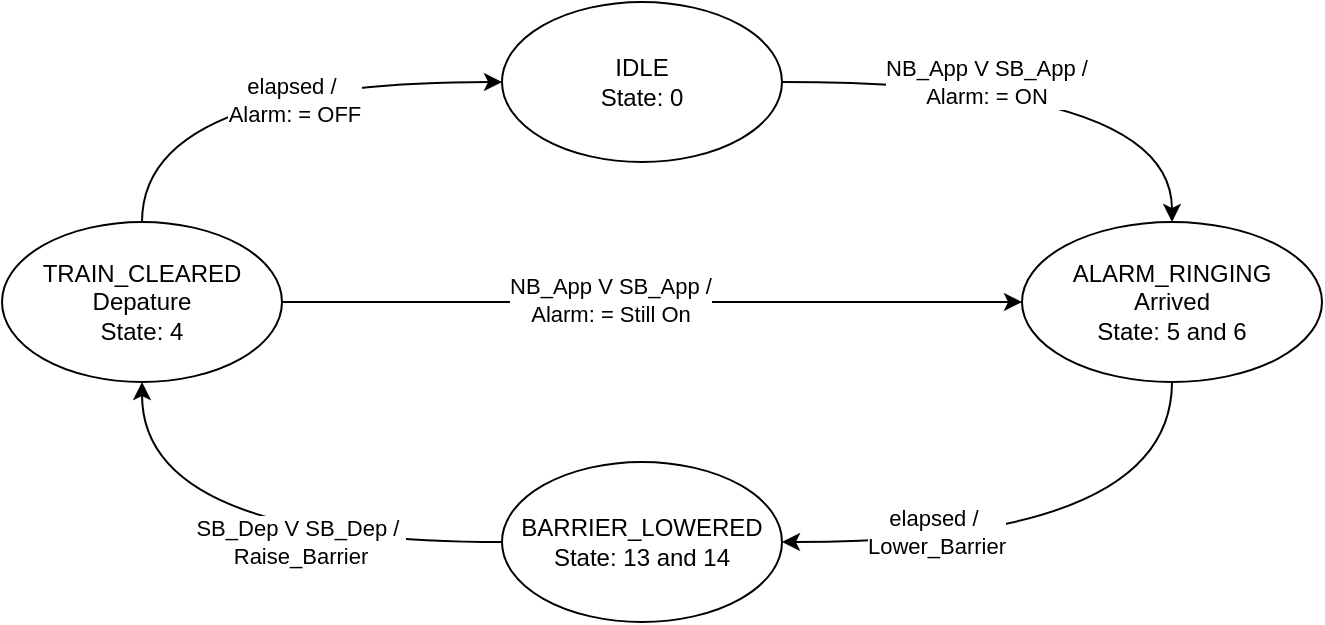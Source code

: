 <mxfile version="21.2.1" type="device">
  <diagram name="Page-1" id="2J4KsDlZiteHG6-lryxp">
    <mxGraphModel dx="819" dy="478" grid="1" gridSize="10" guides="1" tooltips="1" connect="1" arrows="1" fold="1" page="1" pageScale="1" pageWidth="850" pageHeight="1100" math="0" shadow="0">
      <root>
        <mxCell id="0" />
        <mxCell id="1" parent="0" />
        <mxCell id="v0kFn524da7I8ryfjd51-6" value="" style="edgeStyle=orthogonalEdgeStyle;rounded=0;orthogonalLoop=1;jettySize=auto;html=1;curved=1;" edge="1" parent="1" source="v0kFn524da7I8ryfjd51-1" target="v0kFn524da7I8ryfjd51-5">
          <mxGeometry relative="1" as="geometry" />
        </mxCell>
        <mxCell id="v0kFn524da7I8ryfjd51-12" value="NB_App V SB_App / &lt;br&gt;Alarm: = ON" style="edgeLabel;html=1;align=center;verticalAlign=middle;resizable=0;points=[];" vertex="1" connectable="0" parent="v0kFn524da7I8ryfjd51-6">
          <mxGeometry x="-0.4" y="-2" relative="1" as="geometry">
            <mxPoint x="22" y="-2" as="offset" />
          </mxGeometry>
        </mxCell>
        <mxCell id="v0kFn524da7I8ryfjd51-1" value="IDLE&lt;br&gt;State: 0" style="ellipse;whiteSpace=wrap;html=1;" vertex="1" parent="1">
          <mxGeometry x="340" y="200" width="140" height="80" as="geometry" />
        </mxCell>
        <mxCell id="v0kFn524da7I8ryfjd51-8" value="" style="edgeStyle=orthogonalEdgeStyle;rounded=0;orthogonalLoop=1;jettySize=auto;html=1;curved=1;exitX=0.5;exitY=1;exitDx=0;exitDy=0;" edge="1" parent="1" source="v0kFn524da7I8ryfjd51-5" target="v0kFn524da7I8ryfjd51-7">
          <mxGeometry relative="1" as="geometry">
            <Array as="points">
              <mxPoint x="675" y="470" />
            </Array>
          </mxGeometry>
        </mxCell>
        <mxCell id="v0kFn524da7I8ryfjd51-15" value="elapsed /&amp;nbsp;&lt;br&gt;Lower_Barrier" style="edgeLabel;html=1;align=center;verticalAlign=middle;resizable=0;points=[];" vertex="1" connectable="0" parent="v0kFn524da7I8ryfjd51-8">
          <mxGeometry x="0.44" y="-5" relative="1" as="geometry">
            <mxPoint as="offset" />
          </mxGeometry>
        </mxCell>
        <mxCell id="v0kFn524da7I8ryfjd51-5" value="ALARM_RINGING&lt;br&gt;Arrived&lt;br&gt;State: 5 and 6" style="ellipse;whiteSpace=wrap;html=1;" vertex="1" parent="1">
          <mxGeometry x="600" y="310" width="150" height="80" as="geometry" />
        </mxCell>
        <mxCell id="v0kFn524da7I8ryfjd51-10" value="" style="edgeStyle=orthogonalEdgeStyle;rounded=0;orthogonalLoop=1;jettySize=auto;html=1;curved=1;" edge="1" parent="1" source="v0kFn524da7I8ryfjd51-7" target="v0kFn524da7I8ryfjd51-9">
          <mxGeometry relative="1" as="geometry" />
        </mxCell>
        <mxCell id="v0kFn524da7I8ryfjd51-16" value="SB_Dep V SB_Dep /&amp;nbsp;&lt;br&gt;Raise_Barrier" style="edgeLabel;html=1;align=center;verticalAlign=middle;resizable=0;points=[];" vertex="1" connectable="0" parent="v0kFn524da7I8ryfjd51-10">
          <mxGeometry x="-0.218" y="-6" relative="1" as="geometry">
            <mxPoint y="6" as="offset" />
          </mxGeometry>
        </mxCell>
        <mxCell id="v0kFn524da7I8ryfjd51-7" value="BARRIER_LOWERED&lt;br&gt;State: 13 and 14" style="ellipse;whiteSpace=wrap;html=1;" vertex="1" parent="1">
          <mxGeometry x="340" y="430" width="140" height="80" as="geometry" />
        </mxCell>
        <mxCell id="v0kFn524da7I8ryfjd51-11" style="edgeStyle=orthogonalEdgeStyle;curved=1;rounded=0;orthogonalLoop=1;jettySize=auto;html=1;exitX=0.5;exitY=0;exitDx=0;exitDy=0;entryX=0;entryY=0.5;entryDx=0;entryDy=0;" edge="1" parent="1" source="v0kFn524da7I8ryfjd51-9" target="v0kFn524da7I8ryfjd51-1">
          <mxGeometry relative="1" as="geometry" />
        </mxCell>
        <mxCell id="v0kFn524da7I8ryfjd51-17" value="elapsed /&amp;nbsp;&lt;br&gt;Alarm: = OFF" style="edgeLabel;html=1;align=center;verticalAlign=middle;resizable=0;points=[];" vertex="1" connectable="0" parent="v0kFn524da7I8ryfjd51-11">
          <mxGeometry x="0.164" y="-9" relative="1" as="geometry">
            <mxPoint as="offset" />
          </mxGeometry>
        </mxCell>
        <mxCell id="v0kFn524da7I8ryfjd51-19" style="edgeStyle=orthogonalEdgeStyle;curved=1;rounded=0;orthogonalLoop=1;jettySize=auto;html=1;exitX=1;exitY=0.5;exitDx=0;exitDy=0;" edge="1" parent="1" source="v0kFn524da7I8ryfjd51-9" target="v0kFn524da7I8ryfjd51-5">
          <mxGeometry relative="1" as="geometry" />
        </mxCell>
        <mxCell id="v0kFn524da7I8ryfjd51-20" value="NB_App V SB_App /&lt;br style=&quot;border-color: var(--border-color);&quot;&gt;Alarm: = Still On" style="edgeLabel;html=1;align=center;verticalAlign=middle;resizable=0;points=[];" vertex="1" connectable="0" parent="v0kFn524da7I8ryfjd51-19">
          <mxGeometry x="-0.113" y="1" relative="1" as="geometry">
            <mxPoint as="offset" />
          </mxGeometry>
        </mxCell>
        <mxCell id="v0kFn524da7I8ryfjd51-9" value="TRAIN_CLEARED&lt;br&gt;Depature&lt;br&gt;State: 4" style="ellipse;whiteSpace=wrap;html=1;" vertex="1" parent="1">
          <mxGeometry x="90" y="310" width="140" height="80" as="geometry" />
        </mxCell>
      </root>
    </mxGraphModel>
  </diagram>
</mxfile>
